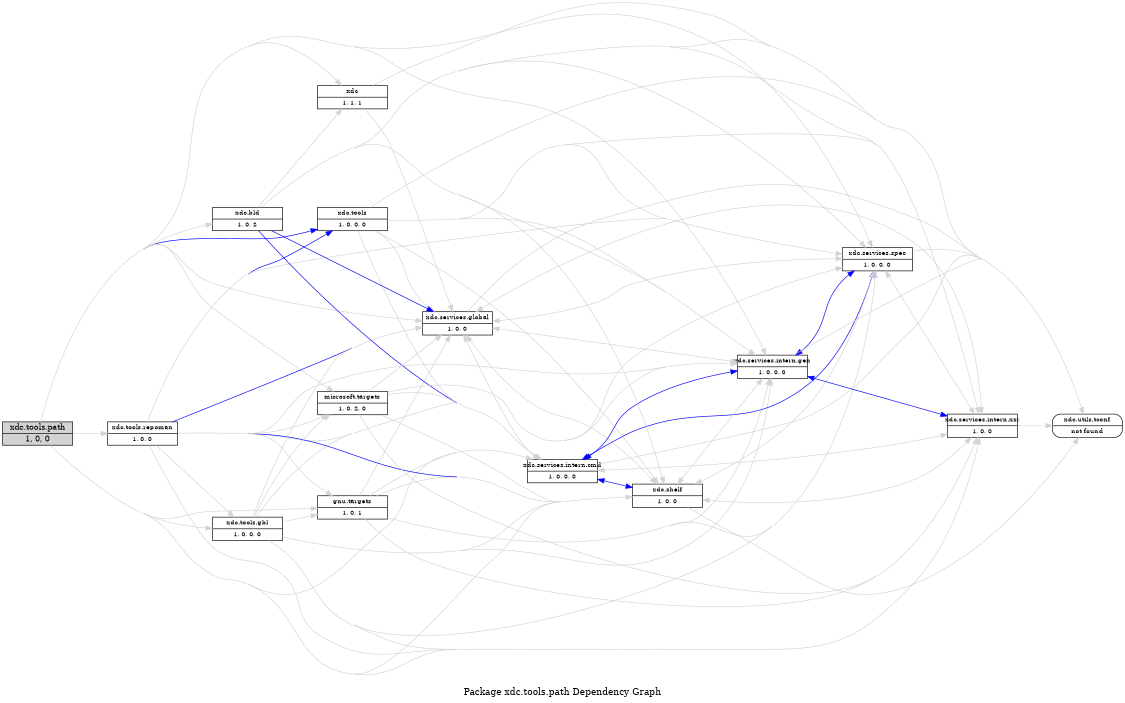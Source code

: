 digraph dependencies {
    label="\nPackage xdc.tools.path Dependency Graph";
    size="7.5,10";
    rankdir=LR;
    ranksep=".75";
    concentrate="true";
    node [fixedsize=true, width=1.5, style=filled, color=black];
    node [font=Helvetica, fontsize=12, fillcolor=lightgrey];
    xdc_tools_path [shape=record,label="xdc.tools.path|1, 0, 0", URL="../../../../../../../../../../rtree/install/trees/products/xdcprod/xdcprod-m41/product/Linux/xdctools_3_20_00_41/packages/xdc/tools/path/package/package.rel.xml"];
    node [fontsize=10, fillcolor=white];

    edge [style=solid, color=blue]
    xdc_tools [shape=record,label="xdc.tools|1, 0, 0, 0", URL="../../../../../../../../../../rtree/install/trees/products/xdcprod/xdcprod-m41/product/Linux/xdctools_3_20_00_41/packages/xdc/tools/package/package.rel.svg"];
    xdc_tools_path -> xdc_tools;

    edge [style=solid, color=lightgrey]
    xdc_tools_path -> xdc_tools;
    gnu_targets [shape=record,label="gnu.targets|1, 0, 1", URL="../../../../../../../../../../rtree/install/trees/products/xdcprod/xdcprod-m41/product/Linux/xdctools_3_20_00_41/packages/gnu/targets/package/package.rel.svg"];
    xdc_tools_path -> gnu_targets;
    xdc_services_global [shape=record,label="xdc.services.global|1, 0, 0", URL="../../../../../../../../../../rtree/install/trees/products/xdcprod/xdcprod-m41/product/Linux/xdctools_3_20_00_41/packages/xdc/services/global/package/package.rel.svg"];
    xdc_tools_path -> xdc_services_global;
    xdc_tools_repoman [shape=record,label="xdc.tools.repoman|1, 0, 0", URL="../../../../../../../../../../rtree/install/trees/products/xdcprod/xdcprod-m41/product/Linux/xdctools_3_20_00_41/packages/xdc/tools/repoman/package/package.rel.svg"];
    xdc_tools_path -> xdc_tools_repoman;
    xdc_tools_gbl [shape=record,label="xdc.tools.gbl|1, 0, 0, 0", URL="../../../../../../../../../../rtree/install/trees/products/xdcprod/xdcprod-m41/product/Linux/xdctools_3_20_00_41/packages/xdc/tools/gbl/package/package.rel.svg"];
    xdc_tools_path -> xdc_tools_gbl;
    xdc_services_intern_cmd [shape=record,label="xdc.services.intern.cmd|1, 0, 0, 0", URL="../../../../../../../../../../rtree/install/trees/products/xdcprod/xdcprod-m41/product/Linux/xdctools_3_20_00_41/packages/xdc/services/intern/cmd/package/package.rel.svg"];
    xdc_tools_path -> xdc_services_intern_cmd;
    xdc_shelf [shape=record,label="xdc.shelf|1, 0, 0", URL="../../../../../../../../../../rtree/install/trees/products/xdcprod/xdcprod-m41/product/Linux/xdctools_3_20_00_41/packages/xdc/shelf/package/package.rel.svg"];
    xdc_tools_path -> xdc_shelf;
    xdc_bld [shape=record,label="xdc.bld|1, 0, 2", URL="../../../../../../../../../../rtree/install/trees/products/xdcprod/xdcprod-m41/product/Linux/xdctools_3_20_00_41/packages/xdc/bld/package/package.rel.svg"];
    xdc_tools_path -> xdc_bld;
    xdc_services_intern_xsr [shape=record,label="xdc.services.intern.xsr|1, 0, 0", URL="../../../../../../../../../../rtree/install/trees/products/xdcprod/xdcprod-m41/product/Linux/xdctools_3_20_00_41/packages/xdc/services/intern/xsr/package/package.rel.svg"];
    xdc_tools_path -> xdc_services_intern_xsr;
    xdc_services_spec [shape=record,label="xdc.services.spec|1, 0, 0, 0", URL="../../../../../../../../../../rtree/install/trees/products/xdcprod/xdcprod-m41/product/Linux/xdctools_3_20_00_41/packages/xdc/services/spec/package/package.rel.svg"];
    xdc_tools_path -> xdc_services_spec;
    xdc [shape=record,label="xdc|1, 1, 1", URL="../../../../../../../../../../rtree/install/trees/products/xdcprod/xdcprod-m41/product/Linux/xdctools_3_20_00_41/packages/xdc/package/package.rel.svg"];
    xdc_tools_path -> xdc;
    microsoft_targets [shape=record,label="microsoft.targets|1, 0, 2, 0", URL="../../../../../../../../../../rtree/install/trees/products/xdcprod/xdcprod-m41/product/Linux/xdctools_3_20_00_41/packages/microsoft/targets/package/package.rel.svg"];
    xdc_tools_path -> microsoft_targets;
    xdc_services_intern_gen [shape=record,label="xdc.services.intern.gen|1, 0, 0, 0", URL="../../../../../../../../../../rtree/install/trees/products/xdcprod/xdcprod-m41/product/Linux/xdctools_3_20_00_41/packages/xdc/services/intern/gen/package/package.rel.svg"];
    xdc_tools_path -> xdc_services_intern_gen;

    edge [style=solid, color=blue]
    xdc_services_intern_gen -> xdc_shelf;
    xdc_services_intern_gen -> xdc_services_spec;
    xdc_services_intern_gen -> xdc_services_global;
    xdc_services_intern_gen -> xdc_services_intern_xsr;

    edge [style=solid, color=lightgrey]
    xdc_services_intern_gen -> xdc_shelf;
    xdc_services_intern_gen -> xdc_services_spec;
    xdc_utils_tconf [shape=record,label="xdc.utils.tconf|not found"style=rounded, ];
    xdc_services_intern_gen -> xdc_utils_tconf;
    xdc_services_intern_gen -> xdc_services_global;
    xdc_services_intern_gen -> xdc_services_intern_cmd;
    xdc_services_intern_gen -> xdc_services_intern_xsr;

    edge [style=solid, color=blue]

    edge [style=solid, color=lightgrey]

    edge [style=solid, color=blue]

    edge [style=solid, color=lightgrey]
    microsoft_targets -> xdc_services_spec;
    microsoft_targets -> xdc_shelf;
    microsoft_targets -> xdc_services_global;
    microsoft_targets -> xdc_services_intern_cmd;
    microsoft_targets -> xdc_services_intern_xsr;
    microsoft_targets -> xdc_services_intern_gen;

    edge [style=solid, color=blue]

    edge [style=solid, color=lightgrey]
    xdc -> xdc_services_global;
    xdc -> xdc_utils_tconf;

    edge [style=solid, color=blue]
    xdc_services_spec -> xdc_shelf;

    edge [style=solid, color=lightgrey]
    xdc_services_spec -> xdc_shelf;
    xdc_services_spec -> xdc_utils_tconf;
    xdc_services_spec -> xdc_services_global;
    xdc_services_spec -> xdc_services_intern_cmd;
    xdc_services_spec -> xdc_services_intern_xsr;
    xdc_services_spec -> xdc_services_intern_gen;

    edge [style=solid, color=blue]
    xdc_services_intern_xsr -> xdc_services_global;

    edge [style=solid, color=lightgrey]
    xdc_services_intern_xsr -> xdc_shelf;
    xdc_services_intern_xsr -> xdc_services_spec;
    xdc_services_intern_xsr -> xdc_utils_tconf;
    xdc_services_intern_xsr -> xdc_services_global;
    xdc_services_intern_xsr -> xdc_services_intern_cmd;
    xdc_services_intern_xsr -> xdc_services_intern_gen;

    edge [style=solid, color=blue]
    xdc_bld -> xdc_services_global;
    xdc_bld -> xdc_services_intern_cmd;

    edge [style=solid, color=lightgrey]
    xdc_bld -> xdc_shelf;
    xdc_bld -> xdc_services_spec;
    xdc_bld -> xdc_utils_tconf;
    xdc_bld -> xdc_services_global;
    xdc_bld -> xdc;
    xdc_bld -> xdc_services_intern_cmd;
    xdc_bld -> xdc_services_intern_xsr;
    xdc_bld -> xdc_services_intern_gen;

    edge [style=solid, color=blue]

    edge [style=solid, color=lightgrey]
    xdc_shelf -> xdc_services_spec;
    xdc_shelf -> xdc_utils_tconf;
    xdc_shelf -> xdc_services_global;
    xdc_shelf -> xdc_services_intern_cmd;
    xdc_shelf -> xdc_services_intern_xsr;
    xdc_shelf -> xdc_services_intern_gen;

    edge [style=solid, color=blue]
    xdc_services_intern_cmd -> xdc_shelf;
    xdc_services_intern_cmd -> xdc_services_spec;
    xdc_services_intern_cmd -> xdc_services_global;
    xdc_services_intern_cmd -> xdc_services_intern_gen;

    edge [style=solid, color=lightgrey]
    xdc_services_intern_cmd -> xdc_shelf;
    xdc_services_intern_cmd -> xdc_services_spec;
    xdc_services_intern_cmd -> xdc_utils_tconf;
    xdc_services_intern_cmd -> xdc_services_global;
    xdc_services_intern_cmd -> xdc_services_intern_xsr;
    xdc_services_intern_cmd -> xdc_services_intern_gen;

    edge [style=solid, color=blue]

    edge [style=solid, color=lightgrey]
    xdc_tools_gbl -> gnu_targets;
    xdc_tools_gbl -> xdc_services_global;
    xdc_tools_gbl -> xdc_services_intern_cmd;
    xdc_tools_gbl -> xdc_shelf;
    xdc_tools_gbl -> xdc_services_intern_xsr;
    xdc_tools_gbl -> xdc_services_spec;
    xdc_tools_gbl -> microsoft_targets;
    xdc_tools_gbl -> xdc_services_intern_gen;

    edge [style=solid, color=blue]
    xdc_tools_repoman -> xdc_tools;
    xdc_tools_repoman -> xdc_shelf;
    xdc_tools_repoman -> xdc_services_global;

    edge [style=solid, color=lightgrey]
    xdc_tools_repoman -> xdc_tools;
    xdc_tools_repoman -> gnu_targets;
    xdc_tools_repoman -> xdc_services_global;
    xdc_tools_repoman -> xdc_tools_gbl;
    xdc_tools_repoman -> xdc_services_intern_cmd;
    xdc_tools_repoman -> xdc_shelf;
    xdc_tools_repoman -> xdc_services_intern_xsr;
    xdc_tools_repoman -> xdc_services_spec;
    xdc_tools_repoman -> microsoft_targets;
    xdc_tools_repoman -> xdc_services_intern_gen;

    edge [style=solid, color=blue]

    edge [style=solid, color=lightgrey]
    xdc_services_global -> xdc_shelf;
    xdc_services_global -> xdc_services_spec;
    xdc_services_global -> xdc_utils_tconf;
    xdc_services_global -> xdc_services_intern_cmd;
    xdc_services_global -> xdc_services_intern_xsr;
    xdc_services_global -> xdc_services_intern_gen;

    edge [style=solid, color=blue]

    edge [style=solid, color=lightgrey]
    gnu_targets -> xdc_services_spec;
    gnu_targets -> xdc_shelf;
    gnu_targets -> xdc_services_global;
    gnu_targets -> xdc_services_intern_cmd;
    gnu_targets -> xdc_services_intern_xsr;
    gnu_targets -> xdc_services_intern_gen;

    edge [style=solid, color=blue]

    edge [style=solid, color=lightgrey]
    xdc_tools -> xdc_shelf;
    xdc_tools -> xdc_services_spec;
    xdc_tools -> xdc_utils_tconf;
    xdc_tools -> xdc_services_global;
    xdc_tools -> xdc_services_intern_cmd;
    xdc_tools -> xdc_services_intern_xsr;
    xdc_tools -> xdc_services_intern_gen;
}
